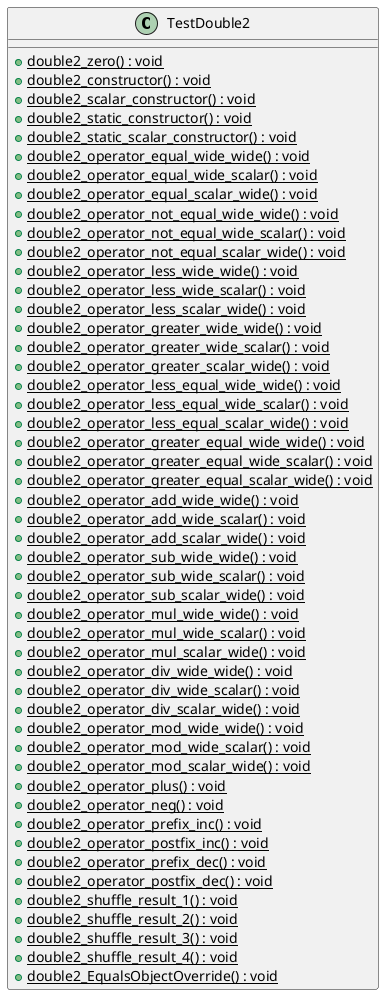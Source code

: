@startuml
class TestDouble2 {
    + {static} double2_zero() : void
    + {static} double2_constructor() : void
    + {static} double2_scalar_constructor() : void
    + {static} double2_static_constructor() : void
    + {static} double2_static_scalar_constructor() : void
    + {static} double2_operator_equal_wide_wide() : void
    + {static} double2_operator_equal_wide_scalar() : void
    + {static} double2_operator_equal_scalar_wide() : void
    + {static} double2_operator_not_equal_wide_wide() : void
    + {static} double2_operator_not_equal_wide_scalar() : void
    + {static} double2_operator_not_equal_scalar_wide() : void
    + {static} double2_operator_less_wide_wide() : void
    + {static} double2_operator_less_wide_scalar() : void
    + {static} double2_operator_less_scalar_wide() : void
    + {static} double2_operator_greater_wide_wide() : void
    + {static} double2_operator_greater_wide_scalar() : void
    + {static} double2_operator_greater_scalar_wide() : void
    + {static} double2_operator_less_equal_wide_wide() : void
    + {static} double2_operator_less_equal_wide_scalar() : void
    + {static} double2_operator_less_equal_scalar_wide() : void
    + {static} double2_operator_greater_equal_wide_wide() : void
    + {static} double2_operator_greater_equal_wide_scalar() : void
    + {static} double2_operator_greater_equal_scalar_wide() : void
    + {static} double2_operator_add_wide_wide() : void
    + {static} double2_operator_add_wide_scalar() : void
    + {static} double2_operator_add_scalar_wide() : void
    + {static} double2_operator_sub_wide_wide() : void
    + {static} double2_operator_sub_wide_scalar() : void
    + {static} double2_operator_sub_scalar_wide() : void
    + {static} double2_operator_mul_wide_wide() : void
    + {static} double2_operator_mul_wide_scalar() : void
    + {static} double2_operator_mul_scalar_wide() : void
    + {static} double2_operator_div_wide_wide() : void
    + {static} double2_operator_div_wide_scalar() : void
    + {static} double2_operator_div_scalar_wide() : void
    + {static} double2_operator_mod_wide_wide() : void
    + {static} double2_operator_mod_wide_scalar() : void
    + {static} double2_operator_mod_scalar_wide() : void
    + {static} double2_operator_plus() : void
    + {static} double2_operator_neg() : void
    + {static} double2_operator_prefix_inc() : void
    + {static} double2_operator_postfix_inc() : void
    + {static} double2_operator_prefix_dec() : void
    + {static} double2_operator_postfix_dec() : void
    + {static} double2_shuffle_result_1() : void
    + {static} double2_shuffle_result_2() : void
    + {static} double2_shuffle_result_3() : void
    + {static} double2_shuffle_result_4() : void
    + {static} double2_EqualsObjectOverride() : void
}
@enduml
